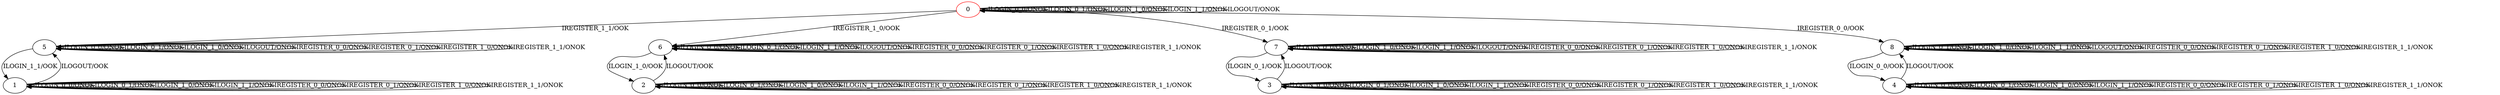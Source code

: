 digraph {
0 [color="red"]
1
2
3
4
5
6
7
8
0 -> 0 [label="ILOGIN_0_0/ONOK"]
0 -> 0 [label="ILOGIN_0_1/ONOK"]
0 -> 0 [label="ILOGIN_1_0/ONOK"]
0 -> 0 [label="ILOGIN_1_1/ONOK"]
0 -> 0 [label="ILOGOUT/ONOK"]
0 -> 8 [label="IREGISTER_0_0/OOK"]
0 -> 7 [label="IREGISTER_0_1/OOK"]
0 -> 6 [label="IREGISTER_1_0/OOK"]
0 -> 5 [label="IREGISTER_1_1/OOK"]
1 -> 1 [label="ILOGIN_0_0/ONOK"]
1 -> 1 [label="ILOGIN_0_1/ONOK"]
1 -> 1 [label="ILOGIN_1_0/ONOK"]
1 -> 1 [label="ILOGIN_1_1/ONOK"]
1 -> 5 [label="ILOGOUT/OOK"]
1 -> 1 [label="IREGISTER_0_0/ONOK"]
1 -> 1 [label="IREGISTER_0_1/ONOK"]
1 -> 1 [label="IREGISTER_1_0/ONOK"]
1 -> 1 [label="IREGISTER_1_1/ONOK"]
2 -> 2 [label="ILOGIN_0_0/ONOK"]
2 -> 2 [label="ILOGIN_0_1/ONOK"]
2 -> 2 [label="ILOGIN_1_0/ONOK"]
2 -> 2 [label="ILOGIN_1_1/ONOK"]
2 -> 6 [label="ILOGOUT/OOK"]
2 -> 2 [label="IREGISTER_0_0/ONOK"]
2 -> 2 [label="IREGISTER_0_1/ONOK"]
2 -> 2 [label="IREGISTER_1_0/ONOK"]
2 -> 2 [label="IREGISTER_1_1/ONOK"]
3 -> 3 [label="ILOGIN_0_0/ONOK"]
3 -> 3 [label="ILOGIN_0_1/ONOK"]
3 -> 3 [label="ILOGIN_1_0/ONOK"]
3 -> 3 [label="ILOGIN_1_1/ONOK"]
3 -> 7 [label="ILOGOUT/OOK"]
3 -> 3 [label="IREGISTER_0_0/ONOK"]
3 -> 3 [label="IREGISTER_0_1/ONOK"]
3 -> 3 [label="IREGISTER_1_0/ONOK"]
3 -> 3 [label="IREGISTER_1_1/ONOK"]
4 -> 4 [label="ILOGIN_0_0/ONOK"]
4 -> 4 [label="ILOGIN_0_1/ONOK"]
4 -> 4 [label="ILOGIN_1_0/ONOK"]
4 -> 4 [label="ILOGIN_1_1/ONOK"]
4 -> 8 [label="ILOGOUT/OOK"]
4 -> 4 [label="IREGISTER_0_0/ONOK"]
4 -> 4 [label="IREGISTER_0_1/ONOK"]
4 -> 4 [label="IREGISTER_1_0/ONOK"]
4 -> 4 [label="IREGISTER_1_1/ONOK"]
5 -> 5 [label="ILOGIN_0_0/ONOK"]
5 -> 5 [label="ILOGIN_0_1/ONOK"]
5 -> 5 [label="ILOGIN_1_0/ONOK"]
5 -> 1 [label="ILOGIN_1_1/OOK"]
5 -> 5 [label="ILOGOUT/ONOK"]
5 -> 5 [label="IREGISTER_0_0/ONOK"]
5 -> 5 [label="IREGISTER_0_1/ONOK"]
5 -> 5 [label="IREGISTER_1_0/ONOK"]
5 -> 5 [label="IREGISTER_1_1/ONOK"]
6 -> 6 [label="ILOGIN_0_0/ONOK"]
6 -> 6 [label="ILOGIN_0_1/ONOK"]
6 -> 2 [label="ILOGIN_1_0/OOK"]
6 -> 6 [label="ILOGIN_1_1/ONOK"]
6 -> 6 [label="ILOGOUT/ONOK"]
6 -> 6 [label="IREGISTER_0_0/ONOK"]
6 -> 6 [label="IREGISTER_0_1/ONOK"]
6 -> 6 [label="IREGISTER_1_0/ONOK"]
6 -> 6 [label="IREGISTER_1_1/ONOK"]
7 -> 7 [label="ILOGIN_0_0/ONOK"]
7 -> 3 [label="ILOGIN_0_1/OOK"]
7 -> 7 [label="ILOGIN_1_0/ONOK"]
7 -> 7 [label="ILOGIN_1_1/ONOK"]
7 -> 7 [label="ILOGOUT/ONOK"]
7 -> 7 [label="IREGISTER_0_0/ONOK"]
7 -> 7 [label="IREGISTER_0_1/ONOK"]
7 -> 7 [label="IREGISTER_1_0/ONOK"]
7 -> 7 [label="IREGISTER_1_1/ONOK"]
8 -> 4 [label="ILOGIN_0_0/OOK"]
8 -> 8 [label="ILOGIN_0_1/ONOK"]
8 -> 8 [label="ILOGIN_1_0/ONOK"]
8 -> 8 [label="ILOGIN_1_1/ONOK"]
8 -> 8 [label="ILOGOUT/ONOK"]
8 -> 8 [label="IREGISTER_0_0/ONOK"]
8 -> 8 [label="IREGISTER_0_1/ONOK"]
8 -> 8 [label="IREGISTER_1_0/ONOK"]
8 -> 8 [label="IREGISTER_1_1/ONOK"]
}
